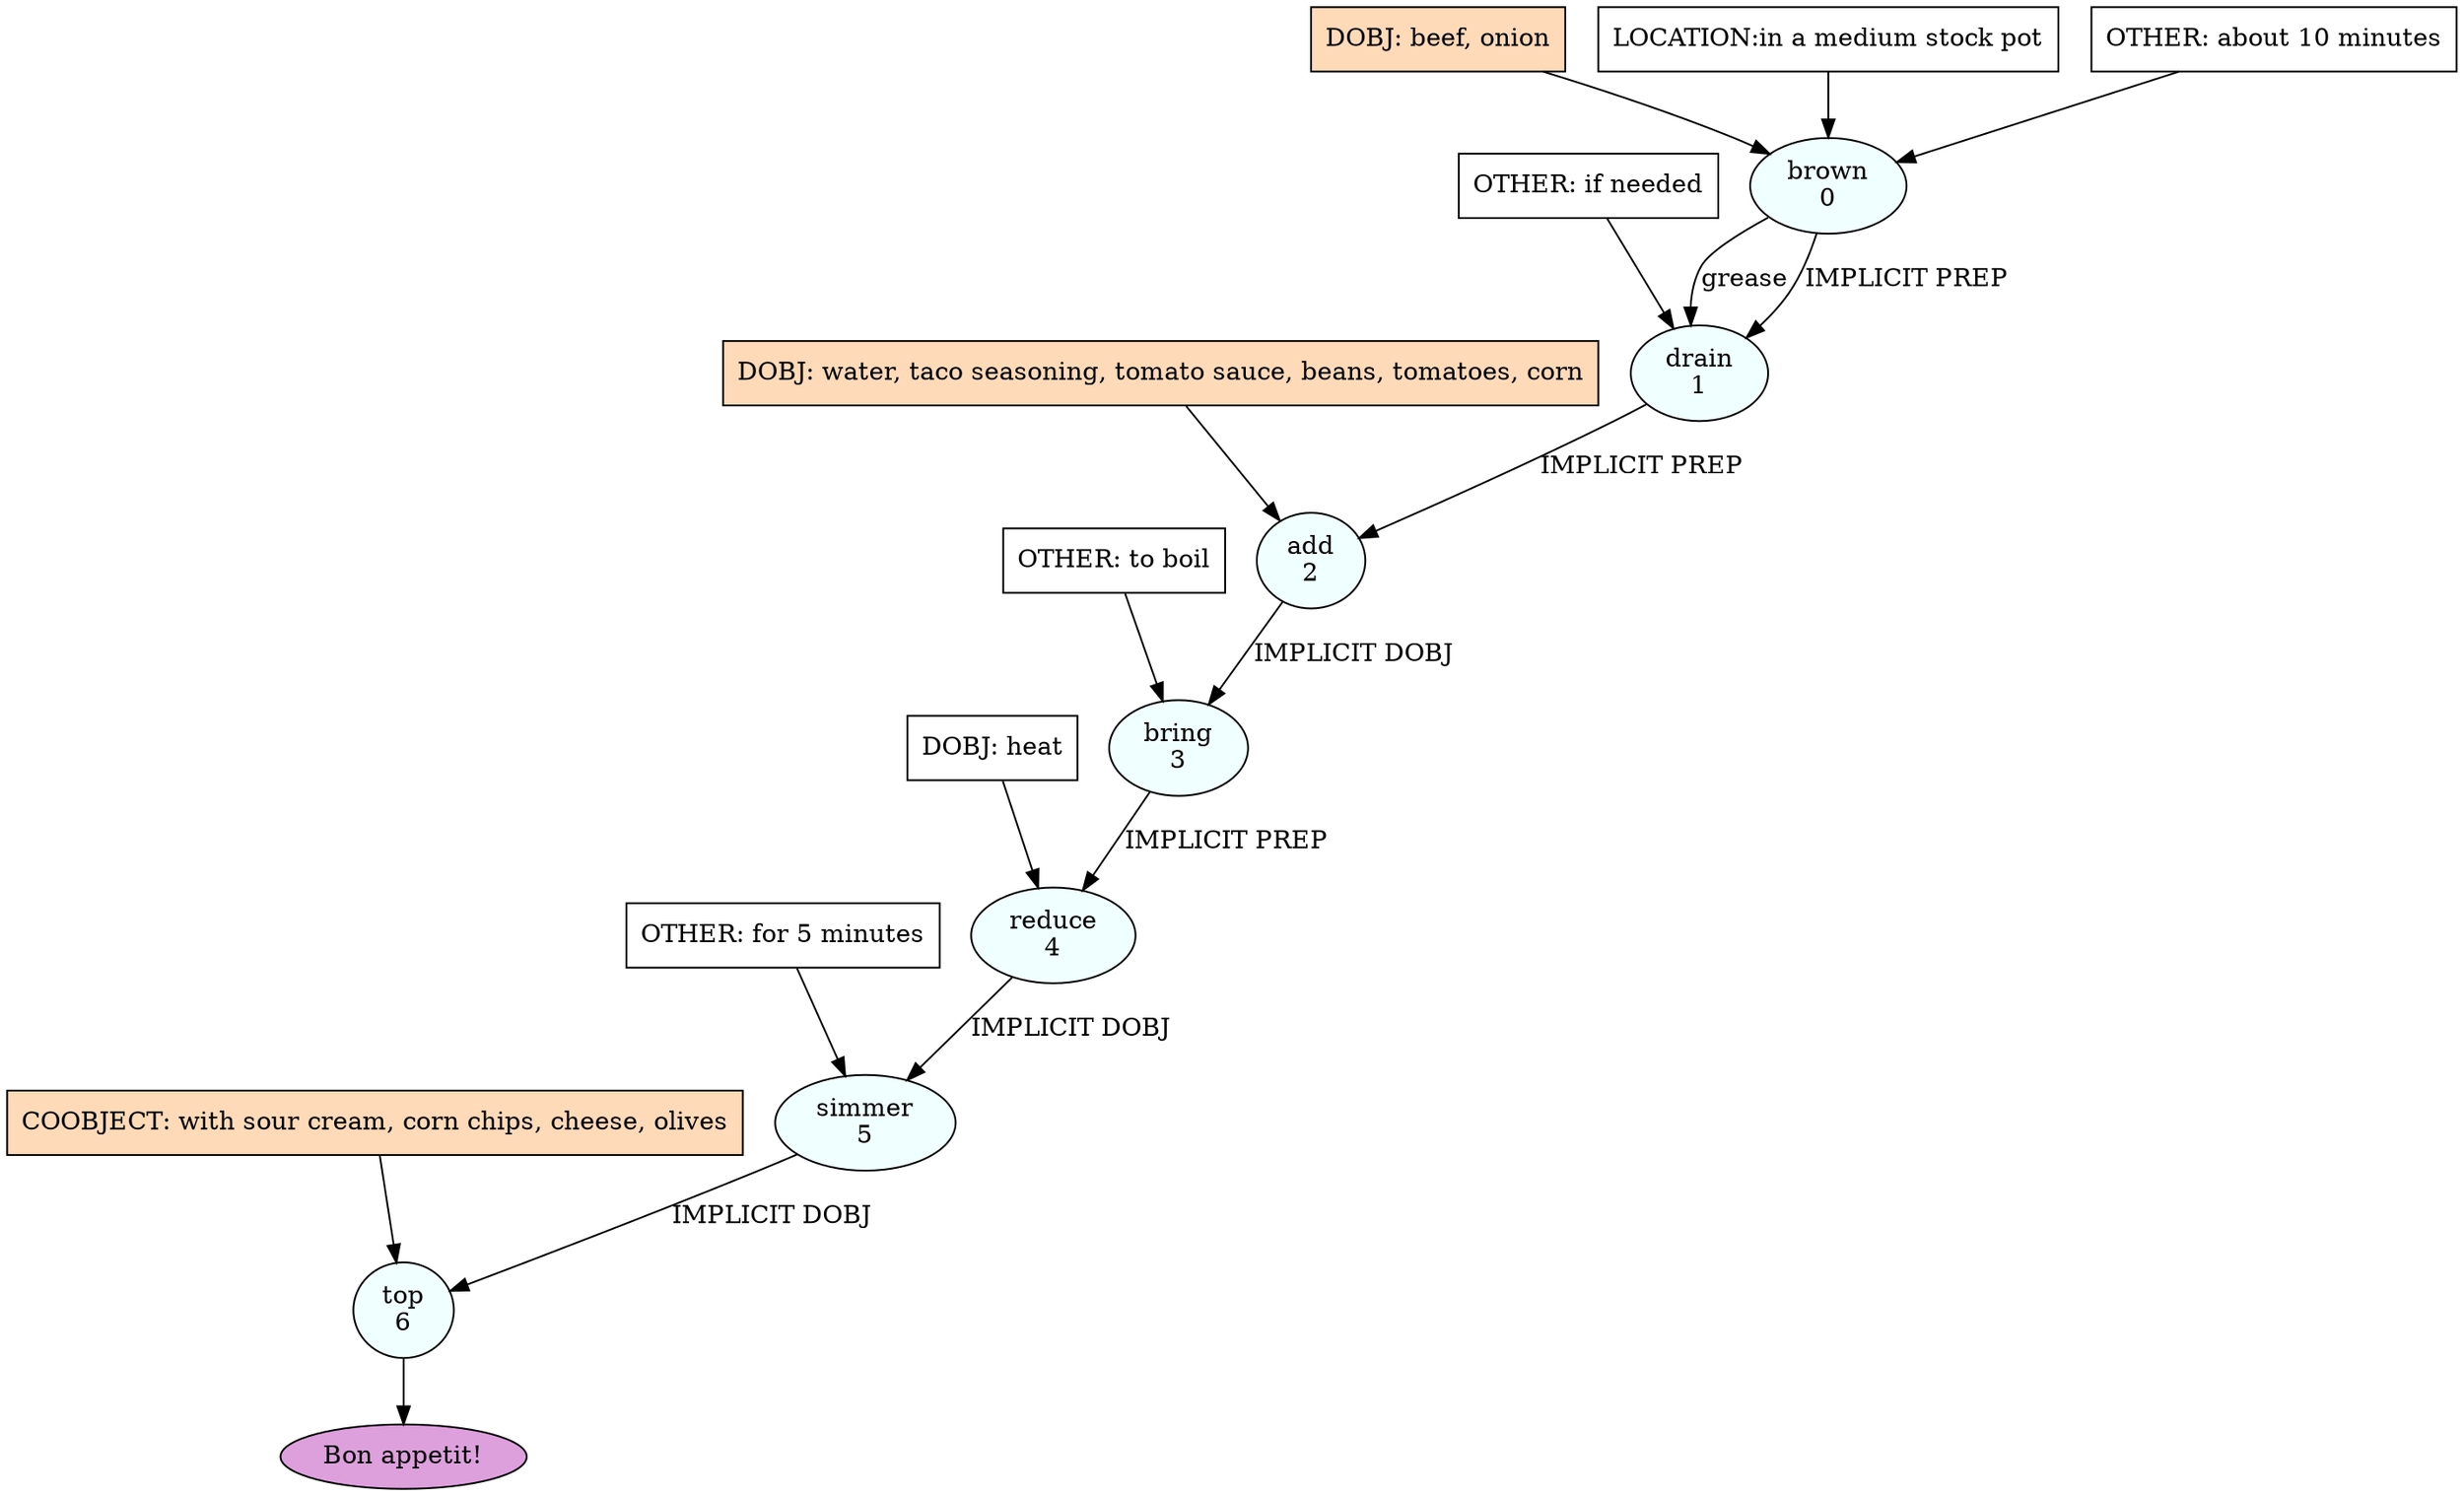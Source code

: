 digraph recipe {
E0[label="brown
0", shape=oval, style=filled, fillcolor=azure]
E1[label="drain
1", shape=oval, style=filled, fillcolor=azure]
E2[label="add
2", shape=oval, style=filled, fillcolor=azure]
E3[label="bring
3", shape=oval, style=filled, fillcolor=azure]
E4[label="reduce
4", shape=oval, style=filled, fillcolor=azure]
E5[label="simmer
5", shape=oval, style=filled, fillcolor=azure]
E6[label="top
6", shape=oval, style=filled, fillcolor=azure]
D0[label="DOBJ: beef, onion", shape=box, style=filled, fillcolor=peachpuff]
D0 -> E0
P0_0[label="LOCATION:in a medium stock pot", shape=box, style=filled, fillcolor=white]
P0_0 -> E0
O0_0[label="OTHER: about 10 minutes", shape=box, style=filled, fillcolor=white]
O0_0 -> E0
E0 -> E1 [label="grease"]
E0 -> E1 [label="IMPLICIT PREP"]
O1_0_0[label="OTHER: if needed", shape=box, style=filled, fillcolor=white]
O1_0_0 -> E1
D2_ing[label="DOBJ: water, taco seasoning, tomato sauce, beans, tomatoes, corn", shape=box, style=filled, fillcolor=peachpuff]
D2_ing -> E2
E1 -> E2 [label="IMPLICIT PREP"]
E2 -> E3 [label="IMPLICIT DOBJ"]
O3_0_0[label="OTHER: to boil", shape=box, style=filled, fillcolor=white]
O3_0_0 -> E3
D4_0[label="DOBJ: heat", shape=box, style=filled, fillcolor=white]
D4_0 -> E4
E3 -> E4 [label="IMPLICIT PREP"]
E4 -> E5 [label="IMPLICIT DOBJ"]
O5_0_0[label="OTHER: for 5 minutes", shape=box, style=filled, fillcolor=white]
O5_0_0 -> E5
E5 -> E6 [label="IMPLICIT DOBJ"]
P6_0_ing[label="COOBJECT: with sour cream, corn chips, cheese, olives", shape=box, style=filled, fillcolor=peachpuff]
P6_0_ing -> E6
EOR[label="Bon appetit!", shape=oval, style=filled, fillcolor=plum]
E6 -> EOR
}
